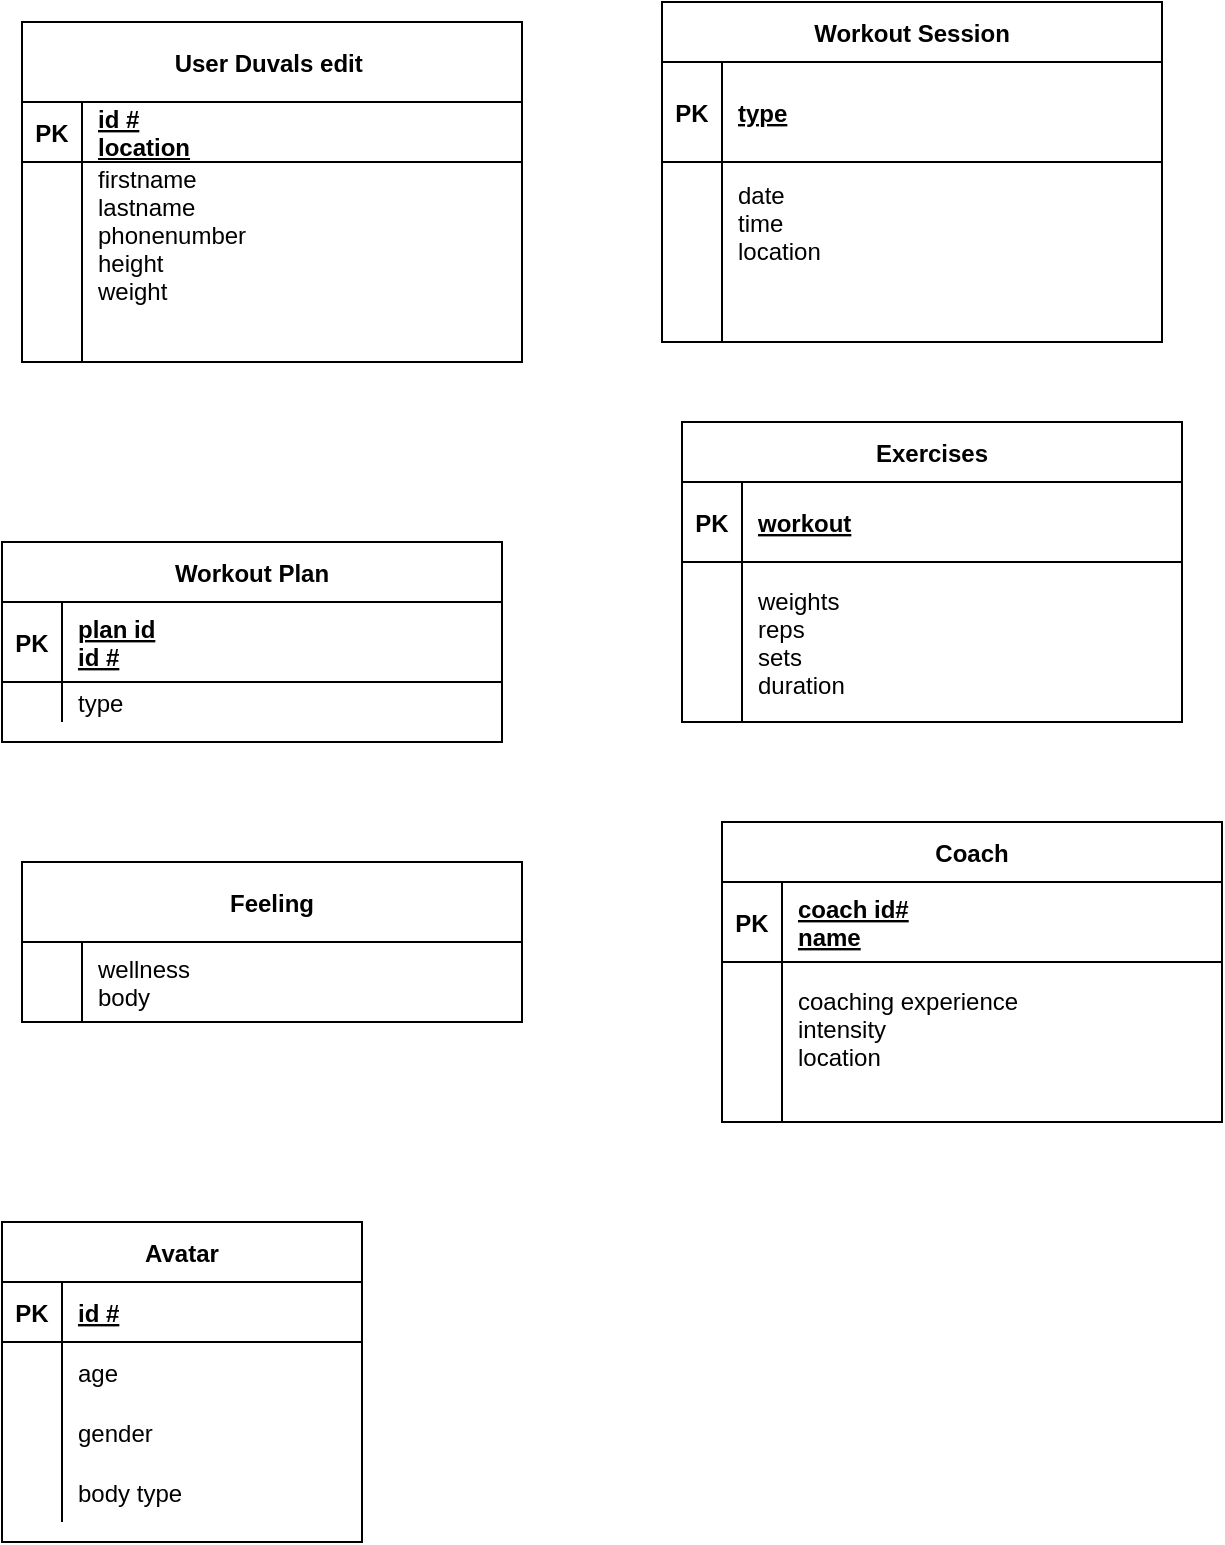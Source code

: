 <mxfile version="14.1.8" type="device"><diagram id="R2lEEEUBdFMjLlhIrx00" name="Page-1"><mxGraphModel dx="768" dy="482" grid="1" gridSize="10" guides="1" tooltips="1" connect="1" arrows="1" fold="1" page="1" pageScale="1" pageWidth="850" pageHeight="1100" math="0" shadow="0" extFonts="Permanent Marker^https://fonts.googleapis.com/css?family=Permanent+Marker"><root><mxCell id="0"/><mxCell id="1" parent="0"/><mxCell id="C-vyLk0tnHw3VtMMgP7b-2" value="Workout Session" style="shape=table;startSize=30;container=1;collapsible=1;childLayout=tableLayout;fixedRows=1;rowLines=0;fontStyle=1;align=center;resizeLast=1;" parent="1" vertex="1"><mxGeometry x="450" y="120" width="250" height="170" as="geometry"/></mxCell><mxCell id="C-vyLk0tnHw3VtMMgP7b-3" value="" style="shape=partialRectangle;collapsible=0;dropTarget=0;pointerEvents=0;fillColor=none;points=[[0,0.5],[1,0.5]];portConstraint=eastwest;top=0;left=0;right=0;bottom=1;" parent="C-vyLk0tnHw3VtMMgP7b-2" vertex="1"><mxGeometry y="30" width="250" height="50" as="geometry"/></mxCell><mxCell id="C-vyLk0tnHw3VtMMgP7b-4" value="PK" style="shape=partialRectangle;overflow=hidden;connectable=0;fillColor=none;top=0;left=0;bottom=0;right=0;fontStyle=1;" parent="C-vyLk0tnHw3VtMMgP7b-3" vertex="1"><mxGeometry width="30" height="50" as="geometry"/></mxCell><mxCell id="C-vyLk0tnHw3VtMMgP7b-5" value="type" style="shape=partialRectangle;overflow=hidden;connectable=0;fillColor=none;top=0;left=0;bottom=0;right=0;align=left;spacingLeft=6;fontStyle=5;" parent="C-vyLk0tnHw3VtMMgP7b-3" vertex="1"><mxGeometry x="30" width="220" height="50" as="geometry"/></mxCell><mxCell id="C-vyLk0tnHw3VtMMgP7b-6" value="" style="shape=partialRectangle;collapsible=0;dropTarget=0;pointerEvents=0;fillColor=none;points=[[0,0.5],[1,0.5]];portConstraint=eastwest;top=0;left=0;right=0;bottom=0;" parent="C-vyLk0tnHw3VtMMgP7b-2" vertex="1"><mxGeometry y="80" width="250" height="60" as="geometry"/></mxCell><mxCell id="C-vyLk0tnHw3VtMMgP7b-7" value="" style="shape=partialRectangle;overflow=hidden;connectable=0;fillColor=none;top=0;left=0;bottom=0;right=0;" parent="C-vyLk0tnHw3VtMMgP7b-6" vertex="1"><mxGeometry width="30" height="60" as="geometry"/></mxCell><mxCell id="C-vyLk0tnHw3VtMMgP7b-8" value="date&#10;time&#10;location" style="shape=partialRectangle;overflow=hidden;connectable=0;fillColor=none;top=0;left=0;bottom=0;right=0;align=left;spacingLeft=6;" parent="C-vyLk0tnHw3VtMMgP7b-6" vertex="1"><mxGeometry x="30" width="220" height="60" as="geometry"/></mxCell><mxCell id="C-vyLk0tnHw3VtMMgP7b-9" value="" style="shape=partialRectangle;collapsible=0;dropTarget=0;pointerEvents=0;fillColor=none;points=[[0,0.5],[1,0.5]];portConstraint=eastwest;top=0;left=0;right=0;bottom=0;" parent="C-vyLk0tnHw3VtMMgP7b-2" vertex="1"><mxGeometry y="140" width="250" height="30" as="geometry"/></mxCell><mxCell id="C-vyLk0tnHw3VtMMgP7b-10" value="" style="shape=partialRectangle;overflow=hidden;connectable=0;fillColor=none;top=0;left=0;bottom=0;right=0;" parent="C-vyLk0tnHw3VtMMgP7b-9" vertex="1"><mxGeometry width="30" height="30" as="geometry"/></mxCell><mxCell id="C-vyLk0tnHw3VtMMgP7b-11" value="" style="shape=partialRectangle;overflow=hidden;connectable=0;fillColor=none;top=0;left=0;bottom=0;right=0;align=left;spacingLeft=6;" parent="C-vyLk0tnHw3VtMMgP7b-9" vertex="1"><mxGeometry x="30" width="220" height="30" as="geometry"/></mxCell><mxCell id="C-vyLk0tnHw3VtMMgP7b-13" value="Exercises" style="shape=table;startSize=30;container=1;collapsible=1;childLayout=tableLayout;fixedRows=1;rowLines=0;fontStyle=1;align=center;resizeLast=1;" parent="1" vertex="1"><mxGeometry x="460" y="330" width="250" height="150" as="geometry"/></mxCell><mxCell id="C-vyLk0tnHw3VtMMgP7b-14" value="" style="shape=partialRectangle;collapsible=0;dropTarget=0;pointerEvents=0;fillColor=none;points=[[0,0.5],[1,0.5]];portConstraint=eastwest;top=0;left=0;right=0;bottom=1;" parent="C-vyLk0tnHw3VtMMgP7b-13" vertex="1"><mxGeometry y="30" width="250" height="40" as="geometry"/></mxCell><mxCell id="C-vyLk0tnHw3VtMMgP7b-15" value="PK" style="shape=partialRectangle;overflow=hidden;connectable=0;fillColor=none;top=0;left=0;bottom=0;right=0;fontStyle=1;" parent="C-vyLk0tnHw3VtMMgP7b-14" vertex="1"><mxGeometry width="30" height="40" as="geometry"/></mxCell><mxCell id="C-vyLk0tnHw3VtMMgP7b-16" value="workout" style="shape=partialRectangle;overflow=hidden;connectable=0;fillColor=none;top=0;left=0;bottom=0;right=0;align=left;spacingLeft=6;fontStyle=5;" parent="C-vyLk0tnHw3VtMMgP7b-14" vertex="1"><mxGeometry x="30" width="220" height="40" as="geometry"/></mxCell><mxCell id="C-vyLk0tnHw3VtMMgP7b-20" value="" style="shape=partialRectangle;collapsible=0;dropTarget=0;pointerEvents=0;fillColor=none;points=[[0,0.5],[1,0.5]];portConstraint=eastwest;top=0;left=0;right=0;bottom=0;" parent="C-vyLk0tnHw3VtMMgP7b-13" vertex="1"><mxGeometry y="70" width="250" height="80" as="geometry"/></mxCell><mxCell id="C-vyLk0tnHw3VtMMgP7b-21" value="" style="shape=partialRectangle;overflow=hidden;connectable=0;fillColor=none;top=0;left=0;bottom=0;right=0;" parent="C-vyLk0tnHw3VtMMgP7b-20" vertex="1"><mxGeometry width="30" height="80" as="geometry"/></mxCell><mxCell id="C-vyLk0tnHw3VtMMgP7b-22" value="weights&#10;reps&#10;sets&#10;duration" style="shape=partialRectangle;overflow=hidden;connectable=0;fillColor=none;top=0;left=0;bottom=0;right=0;align=left;spacingLeft=6;" parent="C-vyLk0tnHw3VtMMgP7b-20" vertex="1"><mxGeometry x="30" width="220" height="80" as="geometry"/></mxCell><mxCell id="C-vyLk0tnHw3VtMMgP7b-23" value="Workout Plan" style="shape=table;startSize=30;container=1;collapsible=1;childLayout=tableLayout;fixedRows=1;rowLines=0;fontStyle=1;align=center;resizeLast=1;" parent="1" vertex="1"><mxGeometry x="120" y="390" width="250" height="100" as="geometry"/></mxCell><mxCell id="C-vyLk0tnHw3VtMMgP7b-24" value="" style="shape=partialRectangle;collapsible=0;dropTarget=0;pointerEvents=0;fillColor=none;points=[[0,0.5],[1,0.5]];portConstraint=eastwest;top=0;left=0;right=0;bottom=1;" parent="C-vyLk0tnHw3VtMMgP7b-23" vertex="1"><mxGeometry y="30" width="250" height="40" as="geometry"/></mxCell><mxCell id="C-vyLk0tnHw3VtMMgP7b-25" value="PK" style="shape=partialRectangle;overflow=hidden;connectable=0;fillColor=none;top=0;left=0;bottom=0;right=0;fontStyle=1;" parent="C-vyLk0tnHw3VtMMgP7b-24" vertex="1"><mxGeometry width="30" height="40" as="geometry"/></mxCell><mxCell id="C-vyLk0tnHw3VtMMgP7b-26" value="plan id&#10;id #" style="shape=partialRectangle;overflow=hidden;connectable=0;fillColor=none;top=0;left=0;bottom=0;right=0;align=left;spacingLeft=6;fontStyle=5;" parent="C-vyLk0tnHw3VtMMgP7b-24" vertex="1"><mxGeometry x="30" width="220" height="40" as="geometry"/></mxCell><mxCell id="C-vyLk0tnHw3VtMMgP7b-27" value="" style="shape=partialRectangle;collapsible=0;dropTarget=0;pointerEvents=0;fillColor=none;points=[[0,0.5],[1,0.5]];portConstraint=eastwest;top=0;left=0;right=0;bottom=0;" parent="C-vyLk0tnHw3VtMMgP7b-23" vertex="1"><mxGeometry y="70" width="250" height="20" as="geometry"/></mxCell><mxCell id="C-vyLk0tnHw3VtMMgP7b-28" value="" style="shape=partialRectangle;overflow=hidden;connectable=0;fillColor=none;top=0;left=0;bottom=0;right=0;" parent="C-vyLk0tnHw3VtMMgP7b-27" vertex="1"><mxGeometry width="30" height="20" as="geometry"/></mxCell><mxCell id="C-vyLk0tnHw3VtMMgP7b-29" value="type" style="shape=partialRectangle;overflow=hidden;connectable=0;fillColor=none;top=0;left=0;bottom=0;right=0;align=left;spacingLeft=6;" parent="C-vyLk0tnHw3VtMMgP7b-27" vertex="1"><mxGeometry x="30" width="220" height="20" as="geometry"/></mxCell><mxCell id="RywKIjyu2BK2ixlG6i97-3" value="User Duvals edit " style="shape=table;startSize=40;container=1;collapsible=1;childLayout=tableLayout;fixedRows=1;rowLines=0;fontStyle=1;align=center;resizeLast=1;" parent="1" vertex="1"><mxGeometry x="130" y="130" width="250" height="170" as="geometry"/></mxCell><mxCell id="RywKIjyu2BK2ixlG6i97-4" value="" style="shape=partialRectangle;collapsible=0;dropTarget=0;pointerEvents=0;fillColor=none;points=[[0,0.5],[1,0.5]];portConstraint=eastwest;top=0;left=0;right=0;bottom=1;" parent="RywKIjyu2BK2ixlG6i97-3" vertex="1"><mxGeometry y="40" width="250" height="30" as="geometry"/></mxCell><mxCell id="RywKIjyu2BK2ixlG6i97-5" value="PK" style="shape=partialRectangle;overflow=hidden;connectable=0;fillColor=none;top=0;left=0;bottom=0;right=0;fontStyle=1;" parent="RywKIjyu2BK2ixlG6i97-4" vertex="1"><mxGeometry width="30" height="30" as="geometry"/></mxCell><mxCell id="RywKIjyu2BK2ixlG6i97-6" value="id #&#10;location" style="shape=partialRectangle;overflow=hidden;connectable=0;fillColor=none;top=0;left=0;bottom=0;right=0;align=left;spacingLeft=6;fontStyle=5;" parent="RywKIjyu2BK2ixlG6i97-4" vertex="1"><mxGeometry x="30" width="220" height="30" as="geometry"/></mxCell><mxCell id="RywKIjyu2BK2ixlG6i97-7" value="" style="shape=partialRectangle;collapsible=0;dropTarget=0;pointerEvents=0;fillColor=none;points=[[0,0.5],[1,0.5]];portConstraint=eastwest;top=0;left=0;right=0;bottom=0;" parent="RywKIjyu2BK2ixlG6i97-3" vertex="1"><mxGeometry y="70" width="250" height="100" as="geometry"/></mxCell><mxCell id="RywKIjyu2BK2ixlG6i97-8" value="" style="shape=partialRectangle;overflow=hidden;connectable=0;fillColor=none;top=0;left=0;bottom=0;right=0;" parent="RywKIjyu2BK2ixlG6i97-7" vertex="1"><mxGeometry width="30" height="100" as="geometry"/></mxCell><mxCell id="RywKIjyu2BK2ixlG6i97-9" value="firstname&#10;lastname&#10;phonenumber&#10;height&#10;weight&#10; &#10;" style="shape=partialRectangle;overflow=hidden;connectable=0;fillColor=none;top=0;left=0;bottom=0;right=0;align=left;spacingLeft=6;" parent="RywKIjyu2BK2ixlG6i97-7" vertex="1"><mxGeometry x="30" width="220" height="100" as="geometry"/></mxCell><mxCell id="RywKIjyu2BK2ixlG6i97-11" value="Feeling" style="shape=table;startSize=40;container=1;collapsible=1;childLayout=tableLayout;fixedRows=1;rowLines=0;fontStyle=1;align=center;resizeLast=1;" parent="1" vertex="1"><mxGeometry x="130" y="550" width="250" height="80" as="geometry"/></mxCell><mxCell id="RywKIjyu2BK2ixlG6i97-15" value="" style="shape=partialRectangle;collapsible=0;dropTarget=0;pointerEvents=0;fillColor=none;points=[[0,0.5],[1,0.5]];portConstraint=eastwest;top=0;left=0;right=0;bottom=0;" parent="RywKIjyu2BK2ixlG6i97-11" vertex="1"><mxGeometry y="40" width="250" height="40" as="geometry"/></mxCell><mxCell id="RywKIjyu2BK2ixlG6i97-16" value="" style="shape=partialRectangle;overflow=hidden;connectable=0;fillColor=none;top=0;left=0;bottom=0;right=0;" parent="RywKIjyu2BK2ixlG6i97-15" vertex="1"><mxGeometry width="30" height="40" as="geometry"/></mxCell><mxCell id="RywKIjyu2BK2ixlG6i97-17" value="wellness&#10;body" style="shape=partialRectangle;overflow=hidden;connectable=0;fillColor=none;top=0;left=0;bottom=0;right=0;align=left;spacingLeft=6;" parent="RywKIjyu2BK2ixlG6i97-15" vertex="1"><mxGeometry x="30" width="220" height="40" as="geometry"/></mxCell><mxCell id="RywKIjyu2BK2ixlG6i97-18" value="Coach" style="shape=table;startSize=30;container=1;collapsible=1;childLayout=tableLayout;fixedRows=1;rowLines=0;fontStyle=1;align=center;resizeLast=1;" parent="1" vertex="1"><mxGeometry x="480" y="530" width="250" height="150" as="geometry"/></mxCell><mxCell id="RywKIjyu2BK2ixlG6i97-19" value="" style="shape=partialRectangle;collapsible=0;dropTarget=0;pointerEvents=0;fillColor=none;points=[[0,0.5],[1,0.5]];portConstraint=eastwest;top=0;left=0;right=0;bottom=1;" parent="RywKIjyu2BK2ixlG6i97-18" vertex="1"><mxGeometry y="30" width="250" height="40" as="geometry"/></mxCell><mxCell id="RywKIjyu2BK2ixlG6i97-20" value="PK" style="shape=partialRectangle;overflow=hidden;connectable=0;fillColor=none;top=0;left=0;bottom=0;right=0;fontStyle=1;" parent="RywKIjyu2BK2ixlG6i97-19" vertex="1"><mxGeometry width="30" height="40" as="geometry"/></mxCell><mxCell id="RywKIjyu2BK2ixlG6i97-21" value="coach id#&#10;name" style="shape=partialRectangle;overflow=hidden;connectable=0;fillColor=none;top=0;left=0;bottom=0;right=0;align=left;spacingLeft=6;fontStyle=5;" parent="RywKIjyu2BK2ixlG6i97-19" vertex="1"><mxGeometry x="30" width="220" height="40" as="geometry"/></mxCell><mxCell id="RywKIjyu2BK2ixlG6i97-22" value="" style="shape=partialRectangle;collapsible=0;dropTarget=0;pointerEvents=0;fillColor=none;points=[[0,0.5],[1,0.5]];portConstraint=eastwest;top=0;left=0;right=0;bottom=0;" parent="RywKIjyu2BK2ixlG6i97-18" vertex="1"><mxGeometry y="70" width="250" height="80" as="geometry"/></mxCell><mxCell id="RywKIjyu2BK2ixlG6i97-23" value="" style="shape=partialRectangle;overflow=hidden;connectable=0;fillColor=none;top=0;left=0;bottom=0;right=0;" parent="RywKIjyu2BK2ixlG6i97-22" vertex="1"><mxGeometry width="30" height="80" as="geometry"/></mxCell><mxCell id="RywKIjyu2BK2ixlG6i97-24" value="coaching experience&#10;intensity&#10;location&#10;" style="shape=partialRectangle;overflow=hidden;connectable=0;fillColor=none;top=0;left=0;bottom=0;right=0;align=left;spacingLeft=6;" parent="RywKIjyu2BK2ixlG6i97-22" vertex="1"><mxGeometry x="30" width="220" height="80" as="geometry"/></mxCell><mxCell id="RywKIjyu2BK2ixlG6i97-25" value="Avatar" style="shape=table;startSize=30;container=1;collapsible=1;childLayout=tableLayout;fixedRows=1;rowLines=0;fontStyle=1;align=center;resizeLast=1;" parent="1" vertex="1"><mxGeometry x="120" y="730" width="180" height="160" as="geometry"/></mxCell><mxCell id="RywKIjyu2BK2ixlG6i97-26" value="" style="shape=partialRectangle;collapsible=0;dropTarget=0;pointerEvents=0;fillColor=none;top=0;left=0;bottom=1;right=0;points=[[0,0.5],[1,0.5]];portConstraint=eastwest;" parent="RywKIjyu2BK2ixlG6i97-25" vertex="1"><mxGeometry y="30" width="180" height="30" as="geometry"/></mxCell><mxCell id="RywKIjyu2BK2ixlG6i97-27" value="PK" style="shape=partialRectangle;connectable=0;fillColor=none;top=0;left=0;bottom=0;right=0;fontStyle=1;overflow=hidden;" parent="RywKIjyu2BK2ixlG6i97-26" vertex="1"><mxGeometry width="30" height="30" as="geometry"/></mxCell><mxCell id="RywKIjyu2BK2ixlG6i97-28" value="id #" style="shape=partialRectangle;connectable=0;fillColor=none;top=0;left=0;bottom=0;right=0;align=left;spacingLeft=6;fontStyle=5;overflow=hidden;" parent="RywKIjyu2BK2ixlG6i97-26" vertex="1"><mxGeometry x="30" width="150" height="30" as="geometry"/></mxCell><mxCell id="RywKIjyu2BK2ixlG6i97-29" value="" style="shape=partialRectangle;collapsible=0;dropTarget=0;pointerEvents=0;fillColor=none;top=0;left=0;bottom=0;right=0;points=[[0,0.5],[1,0.5]];portConstraint=eastwest;" parent="RywKIjyu2BK2ixlG6i97-25" vertex="1"><mxGeometry y="60" width="180" height="30" as="geometry"/></mxCell><mxCell id="RywKIjyu2BK2ixlG6i97-30" value="" style="shape=partialRectangle;connectable=0;fillColor=none;top=0;left=0;bottom=0;right=0;editable=1;overflow=hidden;" parent="RywKIjyu2BK2ixlG6i97-29" vertex="1"><mxGeometry width="30" height="30" as="geometry"/></mxCell><mxCell id="RywKIjyu2BK2ixlG6i97-31" value="age" style="shape=partialRectangle;connectable=0;fillColor=none;top=0;left=0;bottom=0;right=0;align=left;spacingLeft=6;overflow=hidden;" parent="RywKIjyu2BK2ixlG6i97-29" vertex="1"><mxGeometry x="30" width="150" height="30" as="geometry"/></mxCell><mxCell id="RywKIjyu2BK2ixlG6i97-32" value="" style="shape=partialRectangle;collapsible=0;dropTarget=0;pointerEvents=0;fillColor=none;top=0;left=0;bottom=0;right=0;points=[[0,0.5],[1,0.5]];portConstraint=eastwest;" parent="RywKIjyu2BK2ixlG6i97-25" vertex="1"><mxGeometry y="90" width="180" height="30" as="geometry"/></mxCell><mxCell id="RywKIjyu2BK2ixlG6i97-33" value="" style="shape=partialRectangle;connectable=0;fillColor=none;top=0;left=0;bottom=0;right=0;editable=1;overflow=hidden;" parent="RywKIjyu2BK2ixlG6i97-32" vertex="1"><mxGeometry width="30" height="30" as="geometry"/></mxCell><mxCell id="RywKIjyu2BK2ixlG6i97-34" value="gender" style="shape=partialRectangle;connectable=0;fillColor=none;top=0;left=0;bottom=0;right=0;align=left;spacingLeft=6;overflow=hidden;" parent="RywKIjyu2BK2ixlG6i97-32" vertex="1"><mxGeometry x="30" width="150" height="30" as="geometry"/></mxCell><mxCell id="RywKIjyu2BK2ixlG6i97-35" value="" style="shape=partialRectangle;collapsible=0;dropTarget=0;pointerEvents=0;fillColor=none;top=0;left=0;bottom=0;right=0;points=[[0,0.5],[1,0.5]];portConstraint=eastwest;" parent="RywKIjyu2BK2ixlG6i97-25" vertex="1"><mxGeometry y="120" width="180" height="30" as="geometry"/></mxCell><mxCell id="RywKIjyu2BK2ixlG6i97-36" value="" style="shape=partialRectangle;connectable=0;fillColor=none;top=0;left=0;bottom=0;right=0;editable=1;overflow=hidden;" parent="RywKIjyu2BK2ixlG6i97-35" vertex="1"><mxGeometry width="30" height="30" as="geometry"/></mxCell><mxCell id="RywKIjyu2BK2ixlG6i97-37" value="body type " style="shape=partialRectangle;connectable=0;fillColor=none;top=0;left=0;bottom=0;right=0;align=left;spacingLeft=6;overflow=hidden;" parent="RywKIjyu2BK2ixlG6i97-35" vertex="1"><mxGeometry x="30" width="150" height="30" as="geometry"/></mxCell></root></mxGraphModel></diagram></mxfile>
